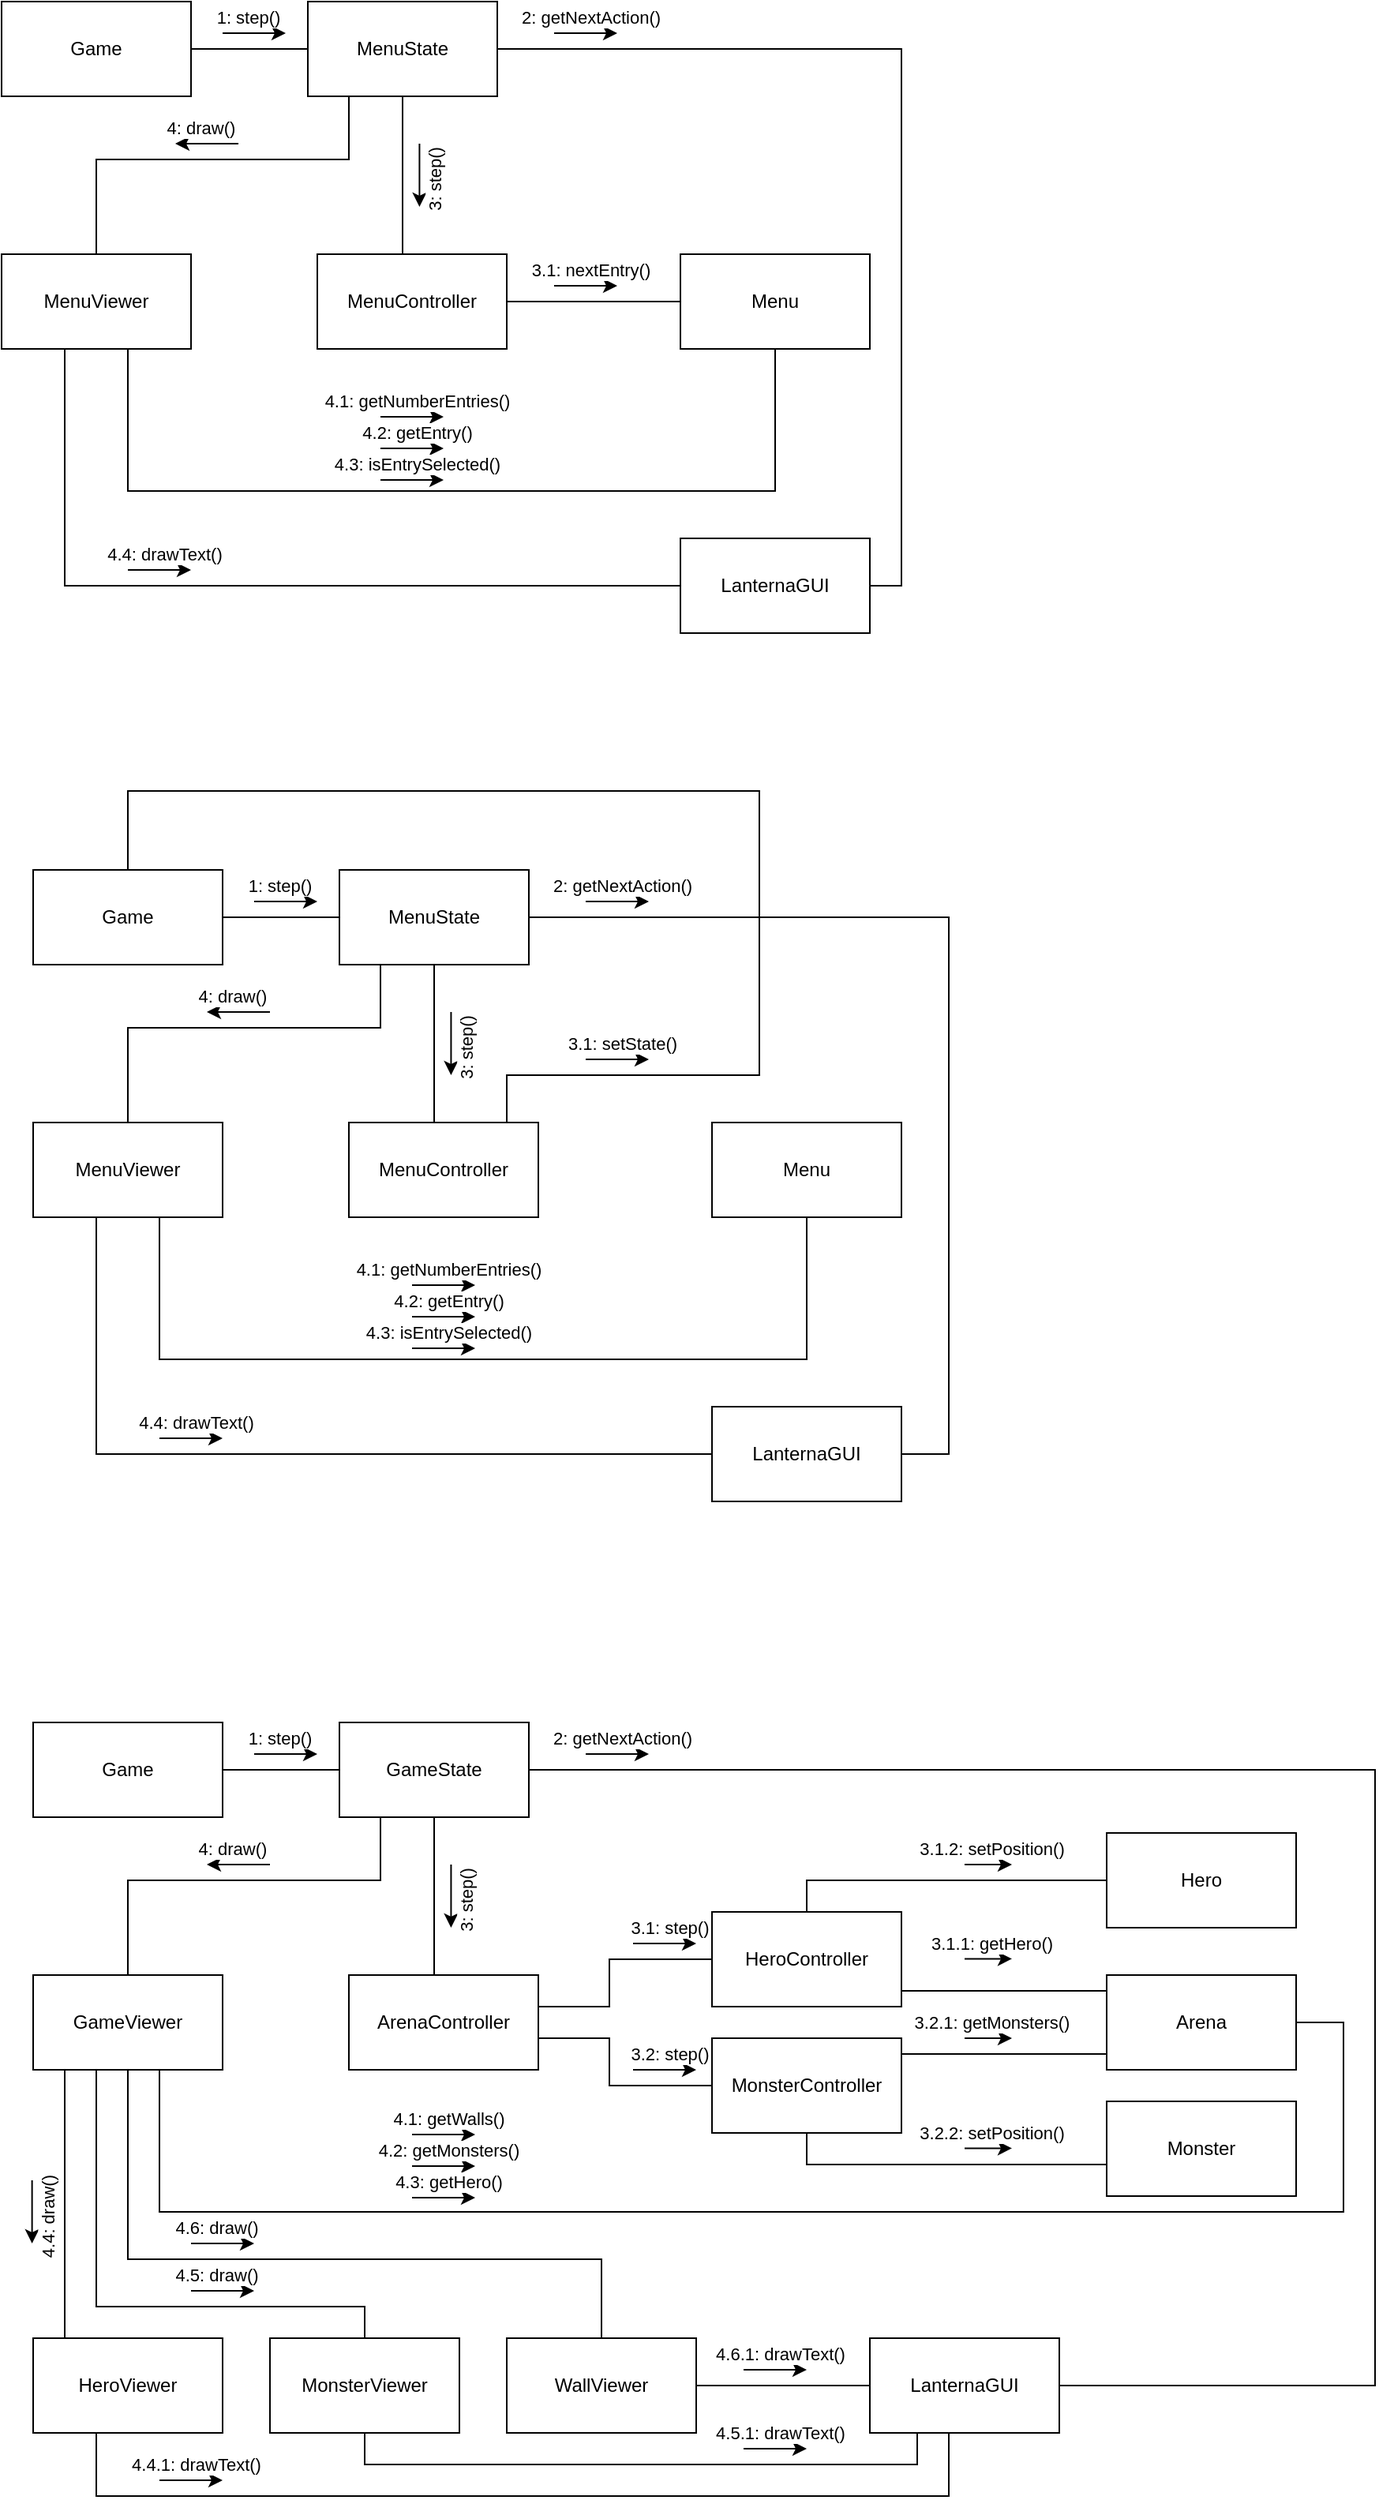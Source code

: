 <mxfile version="20.5.3" type="device"><diagram id="bn6YmpwKFkL7Leh7u-P7" name="Page-1"><mxGraphModel dx="1172" dy="694" grid="1" gridSize="10" guides="1" tooltips="1" connect="1" arrows="1" fold="1" page="1" pageScale="1" pageWidth="827" pageHeight="1169" math="0" shadow="0"><root><mxCell id="0"/><mxCell id="1" parent="0"/><mxCell id="5e-IXRyxdxsBCZ1gF1q1-19" value="" style="edgeStyle=orthogonalEdgeStyle;rounded=0;orthogonalLoop=1;jettySize=auto;html=1;endArrow=none;endFill=0;" edge="1" parent="1" source="5e-IXRyxdxsBCZ1gF1q1-20" target="5e-IXRyxdxsBCZ1gF1q1-24"><mxGeometry relative="1" as="geometry"/></mxCell><mxCell id="5e-IXRyxdxsBCZ1gF1q1-20" value="Game" style="rounded=0;whiteSpace=wrap;html=1;" vertex="1" parent="1"><mxGeometry x="160" y="710" width="120" height="60" as="geometry"/></mxCell><mxCell id="5e-IXRyxdxsBCZ1gF1q1-21" value="" style="edgeStyle=orthogonalEdgeStyle;rounded=0;orthogonalLoop=1;jettySize=auto;html=1;endArrow=none;endFill=0;" edge="1" parent="1" source="5e-IXRyxdxsBCZ1gF1q1-24" target="5e-IXRyxdxsBCZ1gF1q1-32"><mxGeometry relative="1" as="geometry"><mxPoint x="590" y="740" as="targetPoint"/><Array as="points"><mxPoint x="740" y="740"/><mxPoint x="740" y="1080"/></Array></mxGeometry></mxCell><mxCell id="5e-IXRyxdxsBCZ1gF1q1-22" value="" style="edgeStyle=orthogonalEdgeStyle;rounded=0;orthogonalLoop=1;jettySize=auto;html=1;endArrow=none;endFill=0;" edge="1" parent="1" source="5e-IXRyxdxsBCZ1gF1q1-24" target="5e-IXRyxdxsBCZ1gF1q1-27"><mxGeometry relative="1" as="geometry"><Array as="points"><mxPoint x="414" y="830"/><mxPoint x="414" y="830"/></Array></mxGeometry></mxCell><mxCell id="5e-IXRyxdxsBCZ1gF1q1-23" value="" style="edgeStyle=orthogonalEdgeStyle;rounded=0;orthogonalLoop=1;jettySize=auto;html=1;endArrow=none;endFill=0;" edge="1" parent="1" source="5e-IXRyxdxsBCZ1gF1q1-24" target="5e-IXRyxdxsBCZ1gF1q1-30"><mxGeometry relative="1" as="geometry"><Array as="points"><mxPoint x="380" y="810"/><mxPoint x="220" y="810"/></Array></mxGeometry></mxCell><mxCell id="5e-IXRyxdxsBCZ1gF1q1-24" value="MenuState" style="rounded=0;whiteSpace=wrap;html=1;" vertex="1" parent="1"><mxGeometry x="354" y="710" width="120" height="60" as="geometry"/></mxCell><mxCell id="5e-IXRyxdxsBCZ1gF1q1-33" value="" style="edgeStyle=orthogonalEdgeStyle;rounded=0;orthogonalLoop=1;jettySize=auto;html=1;endArrow=none;endFill=0;" edge="1" parent="1" source="5e-IXRyxdxsBCZ1gF1q1-27" target="5e-IXRyxdxsBCZ1gF1q1-20"><mxGeometry x="-0.646" relative="1" as="geometry"><Array as="points"><mxPoint x="460" y="840"/><mxPoint x="620" y="840"/><mxPoint x="620" y="660"/><mxPoint x="220" y="660"/></Array><mxPoint as="offset"/></mxGeometry></mxCell><mxCell id="5e-IXRyxdxsBCZ1gF1q1-27" value="MenuController" style="rounded=0;whiteSpace=wrap;html=1;" vertex="1" parent="1"><mxGeometry x="360" y="870" width="120" height="60" as="geometry"/></mxCell><mxCell id="5e-IXRyxdxsBCZ1gF1q1-28" value="" style="edgeStyle=orthogonalEdgeStyle;rounded=0;orthogonalLoop=1;jettySize=auto;html=1;endArrow=none;endFill=0;" edge="1" parent="1" source="5e-IXRyxdxsBCZ1gF1q1-30" target="5e-IXRyxdxsBCZ1gF1q1-31"><mxGeometry relative="1" as="geometry"><Array as="points"><mxPoint x="240" y="1020"/><mxPoint x="650" y="1020"/></Array></mxGeometry></mxCell><mxCell id="5e-IXRyxdxsBCZ1gF1q1-29" value="" style="edgeStyle=orthogonalEdgeStyle;rounded=0;orthogonalLoop=1;jettySize=auto;html=1;endArrow=none;endFill=0;" edge="1" parent="1" source="5e-IXRyxdxsBCZ1gF1q1-30" target="5e-IXRyxdxsBCZ1gF1q1-32"><mxGeometry x="0.419" relative="1" as="geometry"><Array as="points"><mxPoint x="200" y="1080"/></Array><mxPoint as="offset"/></mxGeometry></mxCell><mxCell id="5e-IXRyxdxsBCZ1gF1q1-30" value="MenuViewer" style="rounded=0;whiteSpace=wrap;html=1;" vertex="1" parent="1"><mxGeometry x="160" y="870" width="120" height="60" as="geometry"/></mxCell><mxCell id="5e-IXRyxdxsBCZ1gF1q1-31" value="Menu" style="rounded=0;whiteSpace=wrap;html=1;" vertex="1" parent="1"><mxGeometry x="590" y="870" width="120" height="60" as="geometry"/></mxCell><mxCell id="5e-IXRyxdxsBCZ1gF1q1-32" value="LanternaGUI" style="rounded=0;whiteSpace=wrap;html=1;" vertex="1" parent="1"><mxGeometry x="590" y="1050" width="120" height="60" as="geometry"/></mxCell><mxCell id="5e-IXRyxdxsBCZ1gF1q1-34" value="&lt;span style=&quot;color: rgb(0, 0, 0); font-family: Helvetica; font-size: 11px; font-style: normal; font-variant-ligatures: normal; font-variant-caps: normal; font-weight: 400; letter-spacing: normal; orphans: 2; text-align: center; text-indent: 0px; text-transform: none; widows: 2; word-spacing: 0px; -webkit-text-stroke-width: 0px; background-color: rgb(255, 255, 255); text-decoration-thickness: initial; text-decoration-style: initial; text-decoration-color: initial; float: none; display: inline !important;&quot;&gt;1: step()&lt;/span&gt;" style="endArrow=classic;html=1;rounded=0;" edge="1" parent="1"><mxGeometry x="-0.2" y="10" width="50" height="50" relative="1" as="geometry"><mxPoint x="300" y="730" as="sourcePoint"/><mxPoint x="340" y="730" as="targetPoint"/><Array as="points"><mxPoint x="340" y="730"/></Array><mxPoint as="offset"/></mxGeometry></mxCell><mxCell id="5e-IXRyxdxsBCZ1gF1q1-35" value="&lt;span style=&quot;color: rgb(0, 0, 0); font-family: Helvetica; font-size: 11px; font-style: normal; font-variant-ligatures: normal; font-variant-caps: normal; font-weight: 400; letter-spacing: normal; orphans: 2; text-align: center; text-indent: 0px; text-transform: none; widows: 2; word-spacing: 0px; -webkit-text-stroke-width: 0px; background-color: rgb(255, 255, 255); text-decoration-thickness: initial; text-decoration-style: initial; text-decoration-color: initial; float: none; display: inline !important;&quot;&gt;2: getNextAction()&lt;/span&gt;" style="endArrow=classic;html=1;rounded=0;" edge="1" parent="1"><mxGeometry x="0.143" y="10" width="50" height="50" relative="1" as="geometry"><mxPoint x="510" y="730" as="sourcePoint"/><mxPoint x="550" y="730" as="targetPoint"/><mxPoint as="offset"/></mxGeometry></mxCell><mxCell id="5e-IXRyxdxsBCZ1gF1q1-36" value="&lt;span style=&quot;color: rgb(0, 0, 0); font-family: Helvetica; font-size: 11px; font-style: normal; font-variant-ligatures: normal; font-variant-caps: normal; font-weight: 400; letter-spacing: normal; orphans: 2; text-align: center; text-indent: 0px; text-transform: none; widows: 2; word-spacing: 0px; -webkit-text-stroke-width: 0px; background-color: rgb(255, 255, 255); text-decoration-thickness: initial; text-decoration-style: initial; text-decoration-color: initial; float: none; display: inline !important;&quot;&gt;3: step()&lt;/span&gt;" style="endArrow=classic;html=1;rounded=0;horizontal=0;" edge="1" parent="1"><mxGeometry x="0.143" y="10" width="50" height="50" relative="1" as="geometry"><mxPoint x="424.71" y="800" as="sourcePoint"/><mxPoint x="424.71" y="840" as="targetPoint"/><mxPoint as="offset"/></mxGeometry></mxCell><mxCell id="5e-IXRyxdxsBCZ1gF1q1-37" value="&lt;span style=&quot;color: rgb(0, 0, 0); font-family: Helvetica; font-size: 11px; font-style: normal; font-variant-ligatures: normal; font-variant-caps: normal; font-weight: 400; letter-spacing: normal; orphans: 2; text-align: center; text-indent: 0px; text-transform: none; widows: 2; word-spacing: 0px; -webkit-text-stroke-width: 0px; background-color: rgb(255, 255, 255); text-decoration-thickness: initial; text-decoration-style: initial; text-decoration-color: initial; float: none; display: inline !important;&quot;&gt;3.1: setState()&lt;/span&gt;" style="endArrow=classic;html=1;rounded=0;" edge="1" parent="1"><mxGeometry x="0.143" y="10" width="50" height="50" relative="1" as="geometry"><mxPoint x="510" y="830" as="sourcePoint"/><mxPoint x="550" y="830" as="targetPoint"/><mxPoint as="offset"/></mxGeometry></mxCell><mxCell id="5e-IXRyxdxsBCZ1gF1q1-38" value="&lt;span style=&quot;color: rgb(0, 0, 0); font-family: Helvetica; font-size: 11px; font-style: normal; font-variant-ligatures: normal; font-variant-caps: normal; font-weight: 400; letter-spacing: normal; orphans: 2; text-align: center; text-indent: 0px; text-transform: none; widows: 2; word-spacing: 0px; -webkit-text-stroke-width: 0px; background-color: rgb(255, 255, 255); text-decoration-thickness: initial; text-decoration-style: initial; text-decoration-color: initial; float: none; display: inline !important;&quot;&gt;4.1: getNumberEntries()&lt;/span&gt;" style="endArrow=classic;html=1;rounded=0;" edge="1" parent="1"><mxGeometry x="0.143" y="10" width="50" height="50" relative="1" as="geometry"><mxPoint x="400" y="973" as="sourcePoint"/><mxPoint x="440" y="973" as="targetPoint"/><mxPoint as="offset"/></mxGeometry></mxCell><mxCell id="5e-IXRyxdxsBCZ1gF1q1-39" value="&lt;span style=&quot;color: rgb(0, 0, 0); font-family: Helvetica; font-size: 11px; font-style: normal; font-variant-ligatures: normal; font-variant-caps: normal; font-weight: 400; letter-spacing: normal; orphans: 2; text-align: center; text-indent: 0px; text-transform: none; widows: 2; word-spacing: 0px; -webkit-text-stroke-width: 0px; background-color: rgb(255, 255, 255); text-decoration-thickness: initial; text-decoration-style: initial; text-decoration-color: initial; float: none; display: inline !important;&quot;&gt;4.2: getEntry()&lt;/span&gt;" style="endArrow=classic;html=1;rounded=0;" edge="1" parent="1"><mxGeometry x="0.143" y="10" width="50" height="50" relative="1" as="geometry"><mxPoint x="400" y="993" as="sourcePoint"/><mxPoint x="440" y="993" as="targetPoint"/><mxPoint as="offset"/></mxGeometry></mxCell><mxCell id="5e-IXRyxdxsBCZ1gF1q1-40" value="&lt;span style=&quot;color: rgb(0, 0, 0); font-family: Helvetica; font-size: 11px; font-style: normal; font-variant-ligatures: normal; font-variant-caps: normal; font-weight: 400; letter-spacing: normal; orphans: 2; text-align: center; text-indent: 0px; text-transform: none; widows: 2; word-spacing: 0px; -webkit-text-stroke-width: 0px; background-color: rgb(255, 255, 255); text-decoration-thickness: initial; text-decoration-style: initial; text-decoration-color: initial; float: none; display: inline !important;&quot;&gt;4.3: isEntrySelected()&lt;/span&gt;" style="endArrow=classic;html=1;rounded=0;" edge="1" parent="1"><mxGeometry x="0.143" y="10" width="50" height="50" relative="1" as="geometry"><mxPoint x="400" y="1013" as="sourcePoint"/><mxPoint x="440" y="1013" as="targetPoint"/><mxPoint as="offset"/></mxGeometry></mxCell><mxCell id="5e-IXRyxdxsBCZ1gF1q1-41" value="&lt;span style=&quot;color: rgb(0, 0, 0); font-family: Helvetica; font-size: 11px; font-style: normal; font-variant-ligatures: normal; font-variant-caps: normal; font-weight: 400; letter-spacing: normal; orphans: 2; text-align: center; text-indent: 0px; text-transform: none; widows: 2; word-spacing: 0px; -webkit-text-stroke-width: 0px; background-color: rgb(255, 255, 255); text-decoration-thickness: initial; text-decoration-style: initial; text-decoration-color: initial; float: none; display: inline !important;&quot;&gt;4.4: drawText()&lt;/span&gt;" style="endArrow=classic;html=1;rounded=0;" edge="1" parent="1"><mxGeometry x="0.143" y="10" width="50" height="50" relative="1" as="geometry"><mxPoint x="240" y="1070" as="sourcePoint"/><mxPoint x="280" y="1070" as="targetPoint"/><mxPoint as="offset"/></mxGeometry></mxCell><mxCell id="5e-IXRyxdxsBCZ1gF1q1-42" value="&lt;span style=&quot;color: rgb(0, 0, 0); font-family: Helvetica; font-size: 11px; font-style: normal; font-variant-ligatures: normal; font-variant-caps: normal; font-weight: 400; letter-spacing: normal; orphans: 2; text-align: center; text-indent: 0px; text-transform: none; widows: 2; word-spacing: 0px; -webkit-text-stroke-width: 0px; background-color: rgb(255, 255, 255); text-decoration-thickness: initial; text-decoration-style: initial; text-decoration-color: initial; float: none; display: inline !important;&quot;&gt;4: draw()&lt;/span&gt;" style="endArrow=none;html=1;rounded=0;endFill=0;startArrow=classic;startFill=1;" edge="1" parent="1"><mxGeometry x="-0.2" y="10" width="50" height="50" relative="1" as="geometry"><mxPoint x="270" y="800" as="sourcePoint"/><mxPoint x="310" y="800" as="targetPoint"/><Array as="points"><mxPoint x="310" y="800"/></Array><mxPoint as="offset"/></mxGeometry></mxCell><mxCell id="5e-IXRyxdxsBCZ1gF1q1-43" value="" style="edgeStyle=orthogonalEdgeStyle;rounded=0;orthogonalLoop=1;jettySize=auto;html=1;endArrow=none;endFill=0;" edge="1" parent="1" source="5e-IXRyxdxsBCZ1gF1q1-44" target="5e-IXRyxdxsBCZ1gF1q1-48"><mxGeometry relative="1" as="geometry"/></mxCell><mxCell id="5e-IXRyxdxsBCZ1gF1q1-44" value="Game" style="rounded=0;whiteSpace=wrap;html=1;" vertex="1" parent="1"><mxGeometry x="140" y="160" width="120" height="60" as="geometry"/></mxCell><mxCell id="5e-IXRyxdxsBCZ1gF1q1-45" value="" style="edgeStyle=orthogonalEdgeStyle;rounded=0;orthogonalLoop=1;jettySize=auto;html=1;endArrow=none;endFill=0;entryX=1;entryY=0.5;entryDx=0;entryDy=0;" edge="1" parent="1" source="5e-IXRyxdxsBCZ1gF1q1-48" target="5e-IXRyxdxsBCZ1gF1q1-56"><mxGeometry relative="1" as="geometry"><mxPoint x="570.0" y="190.0" as="targetPoint"/></mxGeometry></mxCell><mxCell id="5e-IXRyxdxsBCZ1gF1q1-46" value="" style="edgeStyle=orthogonalEdgeStyle;rounded=0;orthogonalLoop=1;jettySize=auto;html=1;endArrow=none;endFill=0;" edge="1" parent="1" source="5e-IXRyxdxsBCZ1gF1q1-48" target="5e-IXRyxdxsBCZ1gF1q1-51"><mxGeometry relative="1" as="geometry"><Array as="points"><mxPoint x="394" y="280"/><mxPoint x="394" y="280"/></Array></mxGeometry></mxCell><mxCell id="5e-IXRyxdxsBCZ1gF1q1-47" value="" style="edgeStyle=orthogonalEdgeStyle;rounded=0;orthogonalLoop=1;jettySize=auto;html=1;endArrow=none;endFill=0;" edge="1" parent="1" source="5e-IXRyxdxsBCZ1gF1q1-48" target="5e-IXRyxdxsBCZ1gF1q1-54"><mxGeometry relative="1" as="geometry"><Array as="points"><mxPoint x="360" y="260"/><mxPoint x="200" y="260"/></Array></mxGeometry></mxCell><mxCell id="5e-IXRyxdxsBCZ1gF1q1-48" value="MenuState" style="rounded=0;whiteSpace=wrap;html=1;" vertex="1" parent="1"><mxGeometry x="334" y="160" width="120" height="60" as="geometry"/></mxCell><mxCell id="5e-IXRyxdxsBCZ1gF1q1-50" value="" style="edgeStyle=orthogonalEdgeStyle;rounded=0;orthogonalLoop=1;jettySize=auto;html=1;endArrow=none;endFill=0;" edge="1" parent="1" source="5e-IXRyxdxsBCZ1gF1q1-51" target="5e-IXRyxdxsBCZ1gF1q1-55"><mxGeometry x="-0.646" relative="1" as="geometry"><Array as="points"><mxPoint x="590" y="350"/><mxPoint x="590" y="350"/></Array><mxPoint as="offset"/></mxGeometry></mxCell><mxCell id="5e-IXRyxdxsBCZ1gF1q1-51" value="MenuController" style="rounded=0;whiteSpace=wrap;html=1;" vertex="1" parent="1"><mxGeometry x="340" y="320" width="120" height="60" as="geometry"/></mxCell><mxCell id="5e-IXRyxdxsBCZ1gF1q1-52" value="" style="edgeStyle=orthogonalEdgeStyle;rounded=0;orthogonalLoop=1;jettySize=auto;html=1;endArrow=none;endFill=0;" edge="1" parent="1" source="5e-IXRyxdxsBCZ1gF1q1-54" target="5e-IXRyxdxsBCZ1gF1q1-55"><mxGeometry relative="1" as="geometry"><Array as="points"><mxPoint x="220" y="470"/><mxPoint x="630" y="470"/></Array></mxGeometry></mxCell><mxCell id="5e-IXRyxdxsBCZ1gF1q1-53" value="" style="edgeStyle=orthogonalEdgeStyle;rounded=0;orthogonalLoop=1;jettySize=auto;html=1;endArrow=none;endFill=0;" edge="1" parent="1" source="5e-IXRyxdxsBCZ1gF1q1-54" target="5e-IXRyxdxsBCZ1gF1q1-56"><mxGeometry x="0.419" relative="1" as="geometry"><Array as="points"><mxPoint x="180" y="530"/></Array><mxPoint as="offset"/></mxGeometry></mxCell><mxCell id="5e-IXRyxdxsBCZ1gF1q1-54" value="MenuViewer" style="rounded=0;whiteSpace=wrap;html=1;" vertex="1" parent="1"><mxGeometry x="140" y="320" width="120" height="60" as="geometry"/></mxCell><mxCell id="5e-IXRyxdxsBCZ1gF1q1-55" value="Menu" style="rounded=0;whiteSpace=wrap;html=1;" vertex="1" parent="1"><mxGeometry x="570" y="320" width="120" height="60" as="geometry"/></mxCell><mxCell id="5e-IXRyxdxsBCZ1gF1q1-56" value="LanternaGUI" style="rounded=0;whiteSpace=wrap;html=1;" vertex="1" parent="1"><mxGeometry x="570" y="500" width="120" height="60" as="geometry"/></mxCell><mxCell id="5e-IXRyxdxsBCZ1gF1q1-57" value="&lt;span style=&quot;color: rgb(0, 0, 0); font-family: Helvetica; font-size: 11px; font-style: normal; font-variant-ligatures: normal; font-variant-caps: normal; font-weight: 400; letter-spacing: normal; orphans: 2; text-align: center; text-indent: 0px; text-transform: none; widows: 2; word-spacing: 0px; -webkit-text-stroke-width: 0px; background-color: rgb(255, 255, 255); text-decoration-thickness: initial; text-decoration-style: initial; text-decoration-color: initial; float: none; display: inline !important;&quot;&gt;1: step()&lt;/span&gt;" style="endArrow=classic;html=1;rounded=0;" edge="1" parent="1"><mxGeometry x="-0.2" y="10" width="50" height="50" relative="1" as="geometry"><mxPoint x="280" y="180" as="sourcePoint"/><mxPoint x="320" y="180" as="targetPoint"/><Array as="points"><mxPoint x="320" y="180"/></Array><mxPoint as="offset"/></mxGeometry></mxCell><mxCell id="5e-IXRyxdxsBCZ1gF1q1-58" value="&lt;span style=&quot;color: rgb(0, 0, 0); font-family: Helvetica; font-size: 11px; font-style: normal; font-variant-ligatures: normal; font-variant-caps: normal; font-weight: 400; letter-spacing: normal; orphans: 2; text-align: center; text-indent: 0px; text-transform: none; widows: 2; word-spacing: 0px; -webkit-text-stroke-width: 0px; background-color: rgb(255, 255, 255); text-decoration-thickness: initial; text-decoration-style: initial; text-decoration-color: initial; float: none; display: inline !important;&quot;&gt;2: getNextAction()&lt;/span&gt;" style="endArrow=classic;html=1;rounded=0;" edge="1" parent="1"><mxGeometry x="0.143" y="10" width="50" height="50" relative="1" as="geometry"><mxPoint x="490" y="180" as="sourcePoint"/><mxPoint x="530.0" y="180" as="targetPoint"/><mxPoint as="offset"/></mxGeometry></mxCell><mxCell id="5e-IXRyxdxsBCZ1gF1q1-59" value="&lt;span style=&quot;color: rgb(0, 0, 0); font-family: Helvetica; font-size: 11px; font-style: normal; font-variant-ligatures: normal; font-variant-caps: normal; font-weight: 400; letter-spacing: normal; orphans: 2; text-align: center; text-indent: 0px; text-transform: none; widows: 2; word-spacing: 0px; -webkit-text-stroke-width: 0px; background-color: rgb(255, 255, 255); text-decoration-thickness: initial; text-decoration-style: initial; text-decoration-color: initial; float: none; display: inline !important;&quot;&gt;3: step()&lt;/span&gt;" style="endArrow=classic;html=1;rounded=0;horizontal=0;" edge="1" parent="1"><mxGeometry x="0.143" y="10" width="50" height="50" relative="1" as="geometry"><mxPoint x="404.71" y="250" as="sourcePoint"/><mxPoint x="404.71" y="290" as="targetPoint"/><mxPoint as="offset"/></mxGeometry></mxCell><mxCell id="5e-IXRyxdxsBCZ1gF1q1-60" value="&lt;span style=&quot;color: rgb(0, 0, 0); font-family: Helvetica; font-size: 11px; font-style: normal; font-variant-ligatures: normal; font-variant-caps: normal; font-weight: 400; letter-spacing: normal; orphans: 2; text-align: center; text-indent: 0px; text-transform: none; widows: 2; word-spacing: 0px; -webkit-text-stroke-width: 0px; background-color: rgb(255, 255, 255); text-decoration-thickness: initial; text-decoration-style: initial; text-decoration-color: initial; float: none; display: inline !important;&quot;&gt;3.1: nextEntry()&lt;/span&gt;" style="endArrow=classic;html=1;rounded=0;" edge="1" parent="1"><mxGeometry x="0.143" y="10" width="50" height="50" relative="1" as="geometry"><mxPoint x="490.0" y="340" as="sourcePoint"/><mxPoint x="530.0" y="340" as="targetPoint"/><mxPoint as="offset"/></mxGeometry></mxCell><mxCell id="5e-IXRyxdxsBCZ1gF1q1-61" value="&lt;span style=&quot;color: rgb(0, 0, 0); font-family: Helvetica; font-size: 11px; font-style: normal; font-variant-ligatures: normal; font-variant-caps: normal; font-weight: 400; letter-spacing: normal; orphans: 2; text-align: center; text-indent: 0px; text-transform: none; widows: 2; word-spacing: 0px; -webkit-text-stroke-width: 0px; background-color: rgb(255, 255, 255); text-decoration-thickness: initial; text-decoration-style: initial; text-decoration-color: initial; float: none; display: inline !important;&quot;&gt;4.1: getNumberEntries()&lt;/span&gt;" style="endArrow=classic;html=1;rounded=0;" edge="1" parent="1"><mxGeometry x="0.143" y="10" width="50" height="50" relative="1" as="geometry"><mxPoint x="380" y="423.0" as="sourcePoint"/><mxPoint x="420" y="423.0" as="targetPoint"/><mxPoint as="offset"/></mxGeometry></mxCell><mxCell id="5e-IXRyxdxsBCZ1gF1q1-62" value="&lt;span style=&quot;color: rgb(0, 0, 0); font-family: Helvetica; font-size: 11px; font-style: normal; font-variant-ligatures: normal; font-variant-caps: normal; font-weight: 400; letter-spacing: normal; orphans: 2; text-align: center; text-indent: 0px; text-transform: none; widows: 2; word-spacing: 0px; -webkit-text-stroke-width: 0px; background-color: rgb(255, 255, 255); text-decoration-thickness: initial; text-decoration-style: initial; text-decoration-color: initial; float: none; display: inline !important;&quot;&gt;4.2: getEntry()&lt;/span&gt;" style="endArrow=classic;html=1;rounded=0;" edge="1" parent="1"><mxGeometry x="0.143" y="10" width="50" height="50" relative="1" as="geometry"><mxPoint x="380" y="443.0" as="sourcePoint"/><mxPoint x="420" y="443.0" as="targetPoint"/><mxPoint as="offset"/></mxGeometry></mxCell><mxCell id="5e-IXRyxdxsBCZ1gF1q1-63" value="&lt;span style=&quot;color: rgb(0, 0, 0); font-family: Helvetica; font-size: 11px; font-style: normal; font-variant-ligatures: normal; font-variant-caps: normal; font-weight: 400; letter-spacing: normal; orphans: 2; text-align: center; text-indent: 0px; text-transform: none; widows: 2; word-spacing: 0px; -webkit-text-stroke-width: 0px; background-color: rgb(255, 255, 255); text-decoration-thickness: initial; text-decoration-style: initial; text-decoration-color: initial; float: none; display: inline !important;&quot;&gt;4.3: isEntrySelected()&lt;/span&gt;" style="endArrow=classic;html=1;rounded=0;" edge="1" parent="1"><mxGeometry x="0.143" y="10" width="50" height="50" relative="1" as="geometry"><mxPoint x="380" y="463.0" as="sourcePoint"/><mxPoint x="420" y="463.0" as="targetPoint"/><mxPoint as="offset"/></mxGeometry></mxCell><mxCell id="5e-IXRyxdxsBCZ1gF1q1-64" value="&lt;span style=&quot;color: rgb(0, 0, 0); font-family: Helvetica; font-size: 11px; font-style: normal; font-variant-ligatures: normal; font-variant-caps: normal; font-weight: 400; letter-spacing: normal; orphans: 2; text-align: center; text-indent: 0px; text-transform: none; widows: 2; word-spacing: 0px; -webkit-text-stroke-width: 0px; background-color: rgb(255, 255, 255); text-decoration-thickness: initial; text-decoration-style: initial; text-decoration-color: initial; float: none; display: inline !important;&quot;&gt;4.4: drawText()&lt;/span&gt;" style="endArrow=classic;html=1;rounded=0;" edge="1" parent="1"><mxGeometry x="0.143" y="10" width="50" height="50" relative="1" as="geometry"><mxPoint x="220" y="520" as="sourcePoint"/><mxPoint x="260" y="520" as="targetPoint"/><mxPoint as="offset"/></mxGeometry></mxCell><mxCell id="5e-IXRyxdxsBCZ1gF1q1-65" value="&lt;span style=&quot;color: rgb(0, 0, 0); font-family: Helvetica; font-size: 11px; font-style: normal; font-variant-ligatures: normal; font-variant-caps: normal; font-weight: 400; letter-spacing: normal; orphans: 2; text-align: center; text-indent: 0px; text-transform: none; widows: 2; word-spacing: 0px; -webkit-text-stroke-width: 0px; background-color: rgb(255, 255, 255); text-decoration-thickness: initial; text-decoration-style: initial; text-decoration-color: initial; float: none; display: inline !important;&quot;&gt;4: draw()&lt;/span&gt;" style="endArrow=none;html=1;rounded=0;endFill=0;startArrow=classic;startFill=1;" edge="1" parent="1"><mxGeometry x="-0.2" y="10" width="50" height="50" relative="1" as="geometry"><mxPoint x="250" y="250" as="sourcePoint"/><mxPoint x="290" y="250" as="targetPoint"/><Array as="points"><mxPoint x="290" y="250"/></Array><mxPoint as="offset"/></mxGeometry></mxCell><mxCell id="5e-IXRyxdxsBCZ1gF1q1-66" value="" style="edgeStyle=orthogonalEdgeStyle;rounded=0;orthogonalLoop=1;jettySize=auto;html=1;endArrow=none;endFill=0;" edge="1" parent="1" source="5e-IXRyxdxsBCZ1gF1q1-67" target="5e-IXRyxdxsBCZ1gF1q1-71"><mxGeometry relative="1" as="geometry"/></mxCell><mxCell id="5e-IXRyxdxsBCZ1gF1q1-67" value="Game" style="rounded=0;whiteSpace=wrap;html=1;" vertex="1" parent="1"><mxGeometry x="160" y="1250" width="120" height="60" as="geometry"/></mxCell><mxCell id="5e-IXRyxdxsBCZ1gF1q1-68" value="" style="edgeStyle=orthogonalEdgeStyle;rounded=0;orthogonalLoop=1;jettySize=auto;html=1;endArrow=none;endFill=0;" edge="1" parent="1" source="5e-IXRyxdxsBCZ1gF1q1-71" target="5e-IXRyxdxsBCZ1gF1q1-79"><mxGeometry relative="1" as="geometry"><mxPoint x="590" y="1280" as="targetPoint"/><Array as="points"><mxPoint x="1010" y="1280"/><mxPoint x="1010" y="1670"/></Array></mxGeometry></mxCell><mxCell id="5e-IXRyxdxsBCZ1gF1q1-69" value="" style="edgeStyle=orthogonalEdgeStyle;rounded=0;orthogonalLoop=1;jettySize=auto;html=1;endArrow=none;endFill=0;" edge="1" parent="1" source="5e-IXRyxdxsBCZ1gF1q1-71" target="5e-IXRyxdxsBCZ1gF1q1-74"><mxGeometry relative="1" as="geometry"><Array as="points"><mxPoint x="414" y="1370"/><mxPoint x="414" y="1370"/></Array></mxGeometry></mxCell><mxCell id="5e-IXRyxdxsBCZ1gF1q1-70" value="" style="edgeStyle=orthogonalEdgeStyle;rounded=0;orthogonalLoop=1;jettySize=auto;html=1;endArrow=none;endFill=0;" edge="1" parent="1" source="5e-IXRyxdxsBCZ1gF1q1-71" target="5e-IXRyxdxsBCZ1gF1q1-77"><mxGeometry relative="1" as="geometry"><Array as="points"><mxPoint x="380" y="1350"/><mxPoint x="220" y="1350"/></Array></mxGeometry></mxCell><mxCell id="5e-IXRyxdxsBCZ1gF1q1-71" value="GameState" style="rounded=0;whiteSpace=wrap;html=1;" vertex="1" parent="1"><mxGeometry x="354" y="1250" width="120" height="60" as="geometry"/></mxCell><mxCell id="5e-IXRyxdxsBCZ1gF1q1-91" style="edgeStyle=orthogonalEdgeStyle;rounded=0;orthogonalLoop=1;jettySize=auto;html=1;startArrow=none;startFill=0;endArrow=none;endFill=0;" edge="1" parent="1" source="5e-IXRyxdxsBCZ1gF1q1-74" target="5e-IXRyxdxsBCZ1gF1q1-90"><mxGeometry relative="1" as="geometry"><Array as="points"><mxPoint x="525" y="1450"/><mxPoint x="525" y="1480"/></Array></mxGeometry></mxCell><mxCell id="5e-IXRyxdxsBCZ1gF1q1-74" value="ArenaController" style="rounded=0;whiteSpace=wrap;html=1;" vertex="1" parent="1"><mxGeometry x="360" y="1410" width="120" height="60" as="geometry"/></mxCell><mxCell id="5e-IXRyxdxsBCZ1gF1q1-75" value="" style="edgeStyle=orthogonalEdgeStyle;rounded=0;orthogonalLoop=1;jettySize=auto;html=1;endArrow=none;endFill=0;" edge="1" parent="1" source="5e-IXRyxdxsBCZ1gF1q1-77" target="5e-IXRyxdxsBCZ1gF1q1-78"><mxGeometry relative="1" as="geometry"><Array as="points"><mxPoint x="240" y="1560"/><mxPoint x="990" y="1560"/><mxPoint x="990" y="1440"/></Array></mxGeometry></mxCell><mxCell id="5e-IXRyxdxsBCZ1gF1q1-76" value="" style="edgeStyle=orthogonalEdgeStyle;rounded=0;orthogonalLoop=1;jettySize=auto;html=1;endArrow=none;endFill=0;" edge="1" parent="1" source="5e-IXRyxdxsBCZ1gF1q1-106" target="5e-IXRyxdxsBCZ1gF1q1-79"><mxGeometry x="0.419" relative="1" as="geometry"><Array as="points"><mxPoint x="200" y="1740"/><mxPoint x="740" y="1740"/></Array><mxPoint as="offset"/></mxGeometry></mxCell><mxCell id="5e-IXRyxdxsBCZ1gF1q1-109" value="" style="edgeStyle=orthogonalEdgeStyle;rounded=0;orthogonalLoop=1;jettySize=auto;html=1;startArrow=none;startFill=0;endArrow=none;endFill=0;" edge="1" parent="1" source="5e-IXRyxdxsBCZ1gF1q1-77" target="5e-IXRyxdxsBCZ1gF1q1-106"><mxGeometry relative="1" as="geometry"><Array as="points"><mxPoint x="180" y="1550"/><mxPoint x="180" y="1550"/></Array></mxGeometry></mxCell><mxCell id="5e-IXRyxdxsBCZ1gF1q1-110" style="edgeStyle=orthogonalEdgeStyle;rounded=0;orthogonalLoop=1;jettySize=auto;html=1;startArrow=none;startFill=0;endArrow=none;endFill=0;" edge="1" parent="1" source="5e-IXRyxdxsBCZ1gF1q1-77" target="5e-IXRyxdxsBCZ1gF1q1-107"><mxGeometry relative="1" as="geometry"><Array as="points"><mxPoint x="200" y="1620"/><mxPoint x="370" y="1620"/></Array></mxGeometry></mxCell><mxCell id="5e-IXRyxdxsBCZ1gF1q1-111" style="edgeStyle=orthogonalEdgeStyle;rounded=0;orthogonalLoop=1;jettySize=auto;html=1;startArrow=none;startFill=0;endArrow=none;endFill=0;" edge="1" parent="1" source="5e-IXRyxdxsBCZ1gF1q1-77" target="5e-IXRyxdxsBCZ1gF1q1-108"><mxGeometry relative="1" as="geometry"><Array as="points"><mxPoint x="220" y="1590"/><mxPoint x="520" y="1590"/></Array></mxGeometry></mxCell><mxCell id="5e-IXRyxdxsBCZ1gF1q1-77" value="GameViewer" style="rounded=0;whiteSpace=wrap;html=1;" vertex="1" parent="1"><mxGeometry x="160" y="1410" width="120" height="60" as="geometry"/></mxCell><mxCell id="5e-IXRyxdxsBCZ1gF1q1-78" value="Arena" style="rounded=0;whiteSpace=wrap;html=1;" vertex="1" parent="1"><mxGeometry x="840" y="1410" width="120" height="60" as="geometry"/></mxCell><mxCell id="5e-IXRyxdxsBCZ1gF1q1-79" value="LanternaGUI" style="rounded=0;whiteSpace=wrap;html=1;" vertex="1" parent="1"><mxGeometry x="690" y="1640" width="120" height="60" as="geometry"/></mxCell><mxCell id="5e-IXRyxdxsBCZ1gF1q1-80" value="&lt;span style=&quot;color: rgb(0, 0, 0); font-family: Helvetica; font-size: 11px; font-style: normal; font-variant-ligatures: normal; font-variant-caps: normal; font-weight: 400; letter-spacing: normal; orphans: 2; text-align: center; text-indent: 0px; text-transform: none; widows: 2; word-spacing: 0px; -webkit-text-stroke-width: 0px; background-color: rgb(255, 255, 255); text-decoration-thickness: initial; text-decoration-style: initial; text-decoration-color: initial; float: none; display: inline !important;&quot;&gt;1: step()&lt;/span&gt;" style="endArrow=classic;html=1;rounded=0;" edge="1" parent="1"><mxGeometry x="-0.2" y="10" width="50" height="50" relative="1" as="geometry"><mxPoint x="300" y="1270" as="sourcePoint"/><mxPoint x="340" y="1270" as="targetPoint"/><Array as="points"><mxPoint x="340" y="1270"/></Array><mxPoint as="offset"/></mxGeometry></mxCell><mxCell id="5e-IXRyxdxsBCZ1gF1q1-81" value="&lt;span style=&quot;color: rgb(0, 0, 0); font-family: Helvetica; font-size: 11px; font-style: normal; font-variant-ligatures: normal; font-variant-caps: normal; font-weight: 400; letter-spacing: normal; orphans: 2; text-align: center; text-indent: 0px; text-transform: none; widows: 2; word-spacing: 0px; -webkit-text-stroke-width: 0px; background-color: rgb(255, 255, 255); text-decoration-thickness: initial; text-decoration-style: initial; text-decoration-color: initial; float: none; display: inline !important;&quot;&gt;2: getNextAction()&lt;/span&gt;" style="endArrow=classic;html=1;rounded=0;" edge="1" parent="1"><mxGeometry x="0.143" y="10" width="50" height="50" relative="1" as="geometry"><mxPoint x="510" y="1270" as="sourcePoint"/><mxPoint x="550.0" y="1270" as="targetPoint"/><mxPoint as="offset"/></mxGeometry></mxCell><mxCell id="5e-IXRyxdxsBCZ1gF1q1-82" value="&lt;span style=&quot;color: rgb(0, 0, 0); font-family: Helvetica; font-size: 11px; font-style: normal; font-variant-ligatures: normal; font-variant-caps: normal; font-weight: 400; letter-spacing: normal; orphans: 2; text-align: center; text-indent: 0px; text-transform: none; widows: 2; word-spacing: 0px; -webkit-text-stroke-width: 0px; background-color: rgb(255, 255, 255); text-decoration-thickness: initial; text-decoration-style: initial; text-decoration-color: initial; float: none; display: inline !important;&quot;&gt;3: step()&lt;/span&gt;" style="endArrow=classic;html=1;rounded=0;horizontal=0;" edge="1" parent="1"><mxGeometry x="0.143" y="10" width="50" height="50" relative="1" as="geometry"><mxPoint x="424.71" y="1340" as="sourcePoint"/><mxPoint x="424.71" y="1380" as="targetPoint"/><mxPoint as="offset"/></mxGeometry></mxCell><mxCell id="5e-IXRyxdxsBCZ1gF1q1-83" value="&lt;span style=&quot;color: rgb(0, 0, 0); font-family: Helvetica; font-size: 11px; font-style: normal; font-variant-ligatures: normal; font-variant-caps: normal; font-weight: 400; letter-spacing: normal; orphans: 2; text-align: center; text-indent: 0px; text-transform: none; widows: 2; word-spacing: 0px; -webkit-text-stroke-width: 0px; background-color: rgb(255, 255, 255); text-decoration-thickness: initial; text-decoration-style: initial; text-decoration-color: initial; float: none; display: inline !important;&quot;&gt;3.1: step()&lt;/span&gt;" style="endArrow=classic;html=1;rounded=0;" edge="1" parent="1"><mxGeometry x="0.143" y="10" width="50" height="50" relative="1" as="geometry"><mxPoint x="540.0" y="1390" as="sourcePoint"/><mxPoint x="580.0" y="1390" as="targetPoint"/><mxPoint as="offset"/></mxGeometry></mxCell><mxCell id="5e-IXRyxdxsBCZ1gF1q1-84" value="&lt;span style=&quot;color: rgb(0, 0, 0); font-family: Helvetica; font-size: 11px; font-style: normal; font-variant-ligatures: normal; font-variant-caps: normal; font-weight: 400; letter-spacing: normal; orphans: 2; text-align: center; text-indent: 0px; text-transform: none; widows: 2; word-spacing: 0px; -webkit-text-stroke-width: 0px; background-color: rgb(255, 255, 255); text-decoration-thickness: initial; text-decoration-style: initial; text-decoration-color: initial; float: none; display: inline !important;&quot;&gt;4.1: getWalls()&lt;/span&gt;" style="endArrow=classic;html=1;rounded=0;" edge="1" parent="1"><mxGeometry x="0.143" y="10" width="50" height="50" relative="1" as="geometry"><mxPoint x="400" y="1511.0" as="sourcePoint"/><mxPoint x="440" y="1511.0" as="targetPoint"/><mxPoint as="offset"/></mxGeometry></mxCell><mxCell id="5e-IXRyxdxsBCZ1gF1q1-85" value="&lt;span style=&quot;color: rgb(0, 0, 0); font-family: Helvetica; font-size: 11px; font-style: normal; font-variant-ligatures: normal; font-variant-caps: normal; font-weight: 400; letter-spacing: normal; orphans: 2; text-align: center; text-indent: 0px; text-transform: none; widows: 2; word-spacing: 0px; -webkit-text-stroke-width: 0px; background-color: rgb(255, 255, 255); text-decoration-thickness: initial; text-decoration-style: initial; text-decoration-color: initial; float: none; display: inline !important;&quot;&gt;4.2: getMonsters()&lt;/span&gt;" style="endArrow=classic;html=1;rounded=0;" edge="1" parent="1"><mxGeometry x="0.143" y="10" width="50" height="50" relative="1" as="geometry"><mxPoint x="400" y="1531.0" as="sourcePoint"/><mxPoint x="440" y="1531.0" as="targetPoint"/><mxPoint as="offset"/></mxGeometry></mxCell><mxCell id="5e-IXRyxdxsBCZ1gF1q1-86" value="&lt;span style=&quot;color: rgb(0, 0, 0); font-family: Helvetica; font-size: 11px; font-style: normal; font-variant-ligatures: normal; font-variant-caps: normal; font-weight: 400; letter-spacing: normal; orphans: 2; text-align: center; text-indent: 0px; text-transform: none; widows: 2; word-spacing: 0px; -webkit-text-stroke-width: 0px; background-color: rgb(255, 255, 255); text-decoration-thickness: initial; text-decoration-style: initial; text-decoration-color: initial; float: none; display: inline !important;&quot;&gt;4.3: getHero()&lt;/span&gt;" style="endArrow=classic;html=1;rounded=0;" edge="1" parent="1"><mxGeometry x="0.143" y="10" width="50" height="50" relative="1" as="geometry"><mxPoint x="400" y="1551.0" as="sourcePoint"/><mxPoint x="440" y="1551.0" as="targetPoint"/><mxPoint as="offset"/></mxGeometry></mxCell><mxCell id="5e-IXRyxdxsBCZ1gF1q1-87" value="&lt;span style=&quot;color: rgb(0, 0, 0); font-family: Helvetica; font-size: 11px; font-style: normal; font-variant-ligatures: normal; font-variant-caps: normal; font-weight: 400; letter-spacing: normal; orphans: 2; text-align: center; text-indent: 0px; text-transform: none; widows: 2; word-spacing: 0px; -webkit-text-stroke-width: 0px; background-color: rgb(255, 255, 255); text-decoration-thickness: initial; text-decoration-style: initial; text-decoration-color: initial; float: none; display: inline !important;&quot;&gt;4.4.1: drawText()&lt;/span&gt;" style="endArrow=classic;html=1;rounded=0;" edge="1" parent="1"><mxGeometry x="0.143" y="10" width="50" height="50" relative="1" as="geometry"><mxPoint x="240" y="1730" as="sourcePoint"/><mxPoint x="280" y="1730" as="targetPoint"/><mxPoint as="offset"/></mxGeometry></mxCell><mxCell id="5e-IXRyxdxsBCZ1gF1q1-88" value="&lt;span style=&quot;color: rgb(0, 0, 0); font-family: Helvetica; font-size: 11px; font-style: normal; font-variant-ligatures: normal; font-variant-caps: normal; font-weight: 400; letter-spacing: normal; orphans: 2; text-align: center; text-indent: 0px; text-transform: none; widows: 2; word-spacing: 0px; -webkit-text-stroke-width: 0px; background-color: rgb(255, 255, 255); text-decoration-thickness: initial; text-decoration-style: initial; text-decoration-color: initial; float: none; display: inline !important;&quot;&gt;4: draw()&lt;/span&gt;" style="endArrow=none;html=1;rounded=0;endFill=0;startArrow=classic;startFill=1;" edge="1" parent="1"><mxGeometry x="-0.2" y="10" width="50" height="50" relative="1" as="geometry"><mxPoint x="270" y="1340" as="sourcePoint"/><mxPoint x="310" y="1340" as="targetPoint"/><Array as="points"><mxPoint x="310" y="1340"/></Array><mxPoint as="offset"/></mxGeometry></mxCell><mxCell id="5e-IXRyxdxsBCZ1gF1q1-94" style="edgeStyle=orthogonalEdgeStyle;rounded=0;orthogonalLoop=1;jettySize=auto;html=1;startArrow=none;startFill=0;endArrow=none;endFill=0;" edge="1" parent="1" source="5e-IXRyxdxsBCZ1gF1q1-89" target="5e-IXRyxdxsBCZ1gF1q1-78"><mxGeometry relative="1" as="geometry"><Array as="points"><mxPoint x="730" y="1420"/><mxPoint x="730" y="1420"/></Array></mxGeometry></mxCell><mxCell id="5e-IXRyxdxsBCZ1gF1q1-89" value="HeroController" style="rounded=0;whiteSpace=wrap;html=1;" vertex="1" parent="1"><mxGeometry x="590" y="1370" width="120" height="60" as="geometry"/></mxCell><mxCell id="5e-IXRyxdxsBCZ1gF1q1-100" style="edgeStyle=orthogonalEdgeStyle;rounded=0;orthogonalLoop=1;jettySize=auto;html=1;startArrow=none;startFill=0;endArrow=none;endFill=0;" edge="1" parent="1" source="5e-IXRyxdxsBCZ1gF1q1-90" target="5e-IXRyxdxsBCZ1gF1q1-78"><mxGeometry relative="1" as="geometry"><Array as="points"><mxPoint x="800" y="1460"/><mxPoint x="800" y="1460"/></Array></mxGeometry></mxCell><mxCell id="5e-IXRyxdxsBCZ1gF1q1-103" style="edgeStyle=orthogonalEdgeStyle;rounded=0;orthogonalLoop=1;jettySize=auto;html=1;startArrow=none;startFill=0;endArrow=none;endFill=0;" edge="1" parent="1" source="5e-IXRyxdxsBCZ1gF1q1-90" target="5e-IXRyxdxsBCZ1gF1q1-102"><mxGeometry relative="1" as="geometry"><Array as="points"><mxPoint x="650" y="1530"/></Array></mxGeometry></mxCell><mxCell id="5e-IXRyxdxsBCZ1gF1q1-90" value="MonsterController" style="rounded=0;whiteSpace=wrap;html=1;" vertex="1" parent="1"><mxGeometry x="590" y="1450" width="120" height="60" as="geometry"/></mxCell><mxCell id="5e-IXRyxdxsBCZ1gF1q1-92" style="edgeStyle=orthogonalEdgeStyle;rounded=0;orthogonalLoop=1;jettySize=auto;html=1;startArrow=none;startFill=0;endArrow=none;endFill=0;" edge="1" parent="1" source="5e-IXRyxdxsBCZ1gF1q1-74" target="5e-IXRyxdxsBCZ1gF1q1-89"><mxGeometry relative="1" as="geometry"><mxPoint x="490" y="1450" as="sourcePoint"/><mxPoint x="580.0" y="1490" as="targetPoint"/><Array as="points"><mxPoint x="525" y="1430"/><mxPoint x="525" y="1400"/></Array></mxGeometry></mxCell><mxCell id="5e-IXRyxdxsBCZ1gF1q1-93" value="&lt;span style=&quot;color: rgb(0, 0, 0); font-family: Helvetica; font-size: 11px; font-style: normal; font-variant-ligatures: normal; font-variant-caps: normal; font-weight: 400; letter-spacing: normal; orphans: 2; text-align: center; text-indent: 0px; text-transform: none; widows: 2; word-spacing: 0px; -webkit-text-stroke-width: 0px; background-color: rgb(255, 255, 255); text-decoration-thickness: initial; text-decoration-style: initial; text-decoration-color: initial; float: none; display: inline !important;&quot;&gt;3.2: step()&lt;/span&gt;" style="endArrow=classic;html=1;rounded=0;" edge="1" parent="1"><mxGeometry x="0.143" y="10" width="50" height="50" relative="1" as="geometry"><mxPoint x="540.0" y="1470" as="sourcePoint"/><mxPoint x="580.0" y="1470" as="targetPoint"/><mxPoint as="offset"/></mxGeometry></mxCell><mxCell id="5e-IXRyxdxsBCZ1gF1q1-95" value="&lt;span style=&quot;color: rgb(0, 0, 0); font-family: Helvetica; font-size: 11px; font-style: normal; font-variant-ligatures: normal; font-variant-caps: normal; font-weight: 400; letter-spacing: normal; orphans: 2; text-align: center; text-indent: 0px; text-transform: none; widows: 2; word-spacing: 0px; -webkit-text-stroke-width: 0px; background-color: rgb(255, 255, 255); text-decoration-thickness: initial; text-decoration-style: initial; text-decoration-color: initial; float: none; display: inline !important;&quot;&gt;3.1.1: getHero()&lt;/span&gt;" style="endArrow=classic;html=1;rounded=0;" edge="1" parent="1"><mxGeometry x="0.143" y="10" width="50" height="50" relative="1" as="geometry"><mxPoint x="750" y="1399.71" as="sourcePoint"/><mxPoint x="780" y="1399.71" as="targetPoint"/><mxPoint as="offset"/></mxGeometry></mxCell><mxCell id="5e-IXRyxdxsBCZ1gF1q1-96" value="Hero" style="rounded=0;whiteSpace=wrap;html=1;" vertex="1" parent="1"><mxGeometry x="840" y="1320" width="120" height="60" as="geometry"/></mxCell><mxCell id="5e-IXRyxdxsBCZ1gF1q1-97" style="edgeStyle=orthogonalEdgeStyle;rounded=0;orthogonalLoop=1;jettySize=auto;html=1;startArrow=none;startFill=0;endArrow=none;endFill=0;" edge="1" parent="1" source="5e-IXRyxdxsBCZ1gF1q1-89" target="5e-IXRyxdxsBCZ1gF1q1-96"><mxGeometry relative="1" as="geometry"><mxPoint x="720.0" y="1410" as="sourcePoint"/><mxPoint x="810.0" y="1450" as="targetPoint"/><Array as="points"><mxPoint x="650" y="1350"/><mxPoint x="880" y="1350"/></Array></mxGeometry></mxCell><mxCell id="5e-IXRyxdxsBCZ1gF1q1-98" value="&lt;span style=&quot;color: rgb(0, 0, 0); font-family: Helvetica; font-size: 11px; font-style: normal; font-variant-ligatures: normal; font-variant-caps: normal; font-weight: 400; letter-spacing: normal; orphans: 2; text-align: center; text-indent: 0px; text-transform: none; widows: 2; word-spacing: 0px; -webkit-text-stroke-width: 0px; background-color: rgb(255, 255, 255); text-decoration-thickness: initial; text-decoration-style: initial; text-decoration-color: initial; float: none; display: inline !important;&quot;&gt;3.1.2: setPosition()&lt;/span&gt;" style="endArrow=classic;html=1;rounded=0;" edge="1" parent="1"><mxGeometry x="0.143" y="10" width="50" height="50" relative="1" as="geometry"><mxPoint x="750" y="1340.0" as="sourcePoint"/><mxPoint x="780" y="1340.0" as="targetPoint"/><mxPoint as="offset"/></mxGeometry></mxCell><mxCell id="5e-IXRyxdxsBCZ1gF1q1-101" value="&lt;span style=&quot;color: rgb(0, 0, 0); font-family: Helvetica; font-size: 11px; font-style: normal; font-variant-ligatures: normal; font-variant-caps: normal; font-weight: 400; letter-spacing: normal; orphans: 2; text-align: center; text-indent: 0px; text-transform: none; widows: 2; word-spacing: 0px; -webkit-text-stroke-width: 0px; background-color: rgb(255, 255, 255); text-decoration-thickness: initial; text-decoration-style: initial; text-decoration-color: initial; float: none; display: inline !important;&quot;&gt;3.2.1: getMonsters()&lt;/span&gt;" style="endArrow=classic;html=1;rounded=0;" edge="1" parent="1"><mxGeometry x="0.143" y="10" width="50" height="50" relative="1" as="geometry"><mxPoint x="750" y="1450.0" as="sourcePoint"/><mxPoint x="780" y="1450.0" as="targetPoint"/><mxPoint as="offset"/></mxGeometry></mxCell><mxCell id="5e-IXRyxdxsBCZ1gF1q1-102" value="Monster" style="rounded=0;whiteSpace=wrap;html=1;" vertex="1" parent="1"><mxGeometry x="840" y="1490" width="120" height="60" as="geometry"/></mxCell><mxCell id="5e-IXRyxdxsBCZ1gF1q1-104" value="&lt;span style=&quot;color: rgb(0, 0, 0); font-family: Helvetica; font-size: 11px; font-style: normal; font-variant-ligatures: normal; font-variant-caps: normal; font-weight: 400; letter-spacing: normal; orphans: 2; text-align: center; text-indent: 0px; text-transform: none; widows: 2; word-spacing: 0px; -webkit-text-stroke-width: 0px; background-color: rgb(255, 255, 255); text-decoration-thickness: initial; text-decoration-style: initial; text-decoration-color: initial; float: none; display: inline !important;&quot;&gt;3.2.2: setPosition()&lt;/span&gt;" style="endArrow=classic;html=1;rounded=0;" edge="1" parent="1"><mxGeometry x="0.143" y="10" width="50" height="50" relative="1" as="geometry"><mxPoint x="750" y="1519.71" as="sourcePoint"/><mxPoint x="780" y="1519.71" as="targetPoint"/><mxPoint as="offset"/></mxGeometry></mxCell><mxCell id="5e-IXRyxdxsBCZ1gF1q1-106" value="HeroViewer" style="rounded=0;whiteSpace=wrap;html=1;" vertex="1" parent="1"><mxGeometry x="160" y="1640" width="120" height="60" as="geometry"/></mxCell><mxCell id="5e-IXRyxdxsBCZ1gF1q1-115" style="edgeStyle=orthogonalEdgeStyle;rounded=0;orthogonalLoop=1;jettySize=auto;html=1;startArrow=none;startFill=0;endArrow=none;endFill=0;" edge="1" parent="1" source="5e-IXRyxdxsBCZ1gF1q1-107" target="5e-IXRyxdxsBCZ1gF1q1-79"><mxGeometry relative="1" as="geometry"><Array as="points"><mxPoint x="370" y="1720"/><mxPoint x="720" y="1720"/></Array></mxGeometry></mxCell><mxCell id="5e-IXRyxdxsBCZ1gF1q1-107" value="MonsterViewer" style="rounded=0;whiteSpace=wrap;html=1;" vertex="1" parent="1"><mxGeometry x="310" y="1640" width="120" height="60" as="geometry"/></mxCell><mxCell id="5e-IXRyxdxsBCZ1gF1q1-116" style="edgeStyle=orthogonalEdgeStyle;rounded=0;orthogonalLoop=1;jettySize=auto;html=1;startArrow=none;startFill=0;endArrow=none;endFill=0;" edge="1" parent="1" source="5e-IXRyxdxsBCZ1gF1q1-108" target="5e-IXRyxdxsBCZ1gF1q1-79"><mxGeometry relative="1" as="geometry"/></mxCell><mxCell id="5e-IXRyxdxsBCZ1gF1q1-108" value="WallViewer" style="rounded=0;whiteSpace=wrap;html=1;" vertex="1" parent="1"><mxGeometry x="460" y="1640" width="120" height="60" as="geometry"/></mxCell><mxCell id="5e-IXRyxdxsBCZ1gF1q1-112" value="&lt;span style=&quot;color: rgb(0, 0, 0); font-family: Helvetica; font-size: 11px; font-style: normal; font-variant-ligatures: normal; font-variant-caps: normal; font-weight: 400; letter-spacing: normal; orphans: 2; text-align: center; text-indent: 0px; text-transform: none; widows: 2; word-spacing: 0px; -webkit-text-stroke-width: 0px; background-color: rgb(255, 255, 255); text-decoration-thickness: initial; text-decoration-style: initial; text-decoration-color: initial; float: none; display: inline !important;&quot;&gt;4.4: draw()&lt;/span&gt;" style="endArrow=classic;html=1;rounded=0;horizontal=0;" edge="1" parent="1"><mxGeometry x="0.143" y="10" width="50" height="50" relative="1" as="geometry"><mxPoint x="159.31" y="1540" as="sourcePoint"/><mxPoint x="159.31" y="1580" as="targetPoint"/><mxPoint as="offset"/></mxGeometry></mxCell><mxCell id="5e-IXRyxdxsBCZ1gF1q1-113" value="&lt;span style=&quot;color: rgb(0, 0, 0); font-family: Helvetica; font-size: 11px; font-style: normal; font-variant-ligatures: normal; font-variant-caps: normal; font-weight: 400; letter-spacing: normal; orphans: 2; text-align: center; text-indent: 0px; text-transform: none; widows: 2; word-spacing: 0px; -webkit-text-stroke-width: 0px; background-color: rgb(255, 255, 255); text-decoration-thickness: initial; text-decoration-style: initial; text-decoration-color: initial; float: none; display: inline !important;&quot;&gt;4.5: draw()&lt;/span&gt;" style="endArrow=classic;html=1;rounded=0;" edge="1" parent="1"><mxGeometry x="-0.2" y="10" width="50" height="50" relative="1" as="geometry"><mxPoint x="260" y="1610" as="sourcePoint"/><mxPoint x="300" y="1610" as="targetPoint"/><Array as="points"><mxPoint x="300" y="1610"/></Array><mxPoint as="offset"/></mxGeometry></mxCell><mxCell id="5e-IXRyxdxsBCZ1gF1q1-114" value="&lt;span style=&quot;color: rgb(0, 0, 0); font-family: Helvetica; font-size: 11px; font-style: normal; font-variant-ligatures: normal; font-variant-caps: normal; font-weight: 400; letter-spacing: normal; orphans: 2; text-align: center; text-indent: 0px; text-transform: none; widows: 2; word-spacing: 0px; -webkit-text-stroke-width: 0px; background-color: rgb(255, 255, 255); text-decoration-thickness: initial; text-decoration-style: initial; text-decoration-color: initial; float: none; display: inline !important;&quot;&gt;4.6: draw()&lt;/span&gt;" style="endArrow=classic;html=1;rounded=0;" edge="1" parent="1"><mxGeometry x="-0.2" y="10" width="50" height="50" relative="1" as="geometry"><mxPoint x="260" y="1580" as="sourcePoint"/><mxPoint x="300" y="1580" as="targetPoint"/><Array as="points"><mxPoint x="300" y="1580"/></Array><mxPoint as="offset"/></mxGeometry></mxCell><mxCell id="5e-IXRyxdxsBCZ1gF1q1-117" value="&lt;span style=&quot;color: rgb(0, 0, 0); font-family: Helvetica; font-size: 11px; font-style: normal; font-variant-ligatures: normal; font-variant-caps: normal; font-weight: 400; letter-spacing: normal; orphans: 2; text-align: center; text-indent: 0px; text-transform: none; widows: 2; word-spacing: 0px; -webkit-text-stroke-width: 0px; background-color: rgb(255, 255, 255); text-decoration-thickness: initial; text-decoration-style: initial; text-decoration-color: initial; float: none; display: inline !important;&quot;&gt;4.5.1: drawText()&lt;/span&gt;" style="endArrow=classic;html=1;rounded=0;" edge="1" parent="1"><mxGeometry x="0.143" y="10" width="50" height="50" relative="1" as="geometry"><mxPoint x="610" y="1710" as="sourcePoint"/><mxPoint x="650" y="1710" as="targetPoint"/><mxPoint as="offset"/></mxGeometry></mxCell><mxCell id="5e-IXRyxdxsBCZ1gF1q1-118" value="&lt;span style=&quot;color: rgb(0, 0, 0); font-family: Helvetica; font-size: 11px; font-style: normal; font-variant-ligatures: normal; font-variant-caps: normal; font-weight: 400; letter-spacing: normal; orphans: 2; text-align: center; text-indent: 0px; text-transform: none; widows: 2; word-spacing: 0px; -webkit-text-stroke-width: 0px; background-color: rgb(255, 255, 255); text-decoration-thickness: initial; text-decoration-style: initial; text-decoration-color: initial; float: none; display: inline !important;&quot;&gt;4.6.1: drawText()&lt;/span&gt;" style="endArrow=classic;html=1;rounded=0;" edge="1" parent="1"><mxGeometry x="0.143" y="10" width="50" height="50" relative="1" as="geometry"><mxPoint x="610" y="1660" as="sourcePoint"/><mxPoint x="650" y="1660" as="targetPoint"/><mxPoint as="offset"/></mxGeometry></mxCell></root></mxGraphModel></diagram></mxfile>